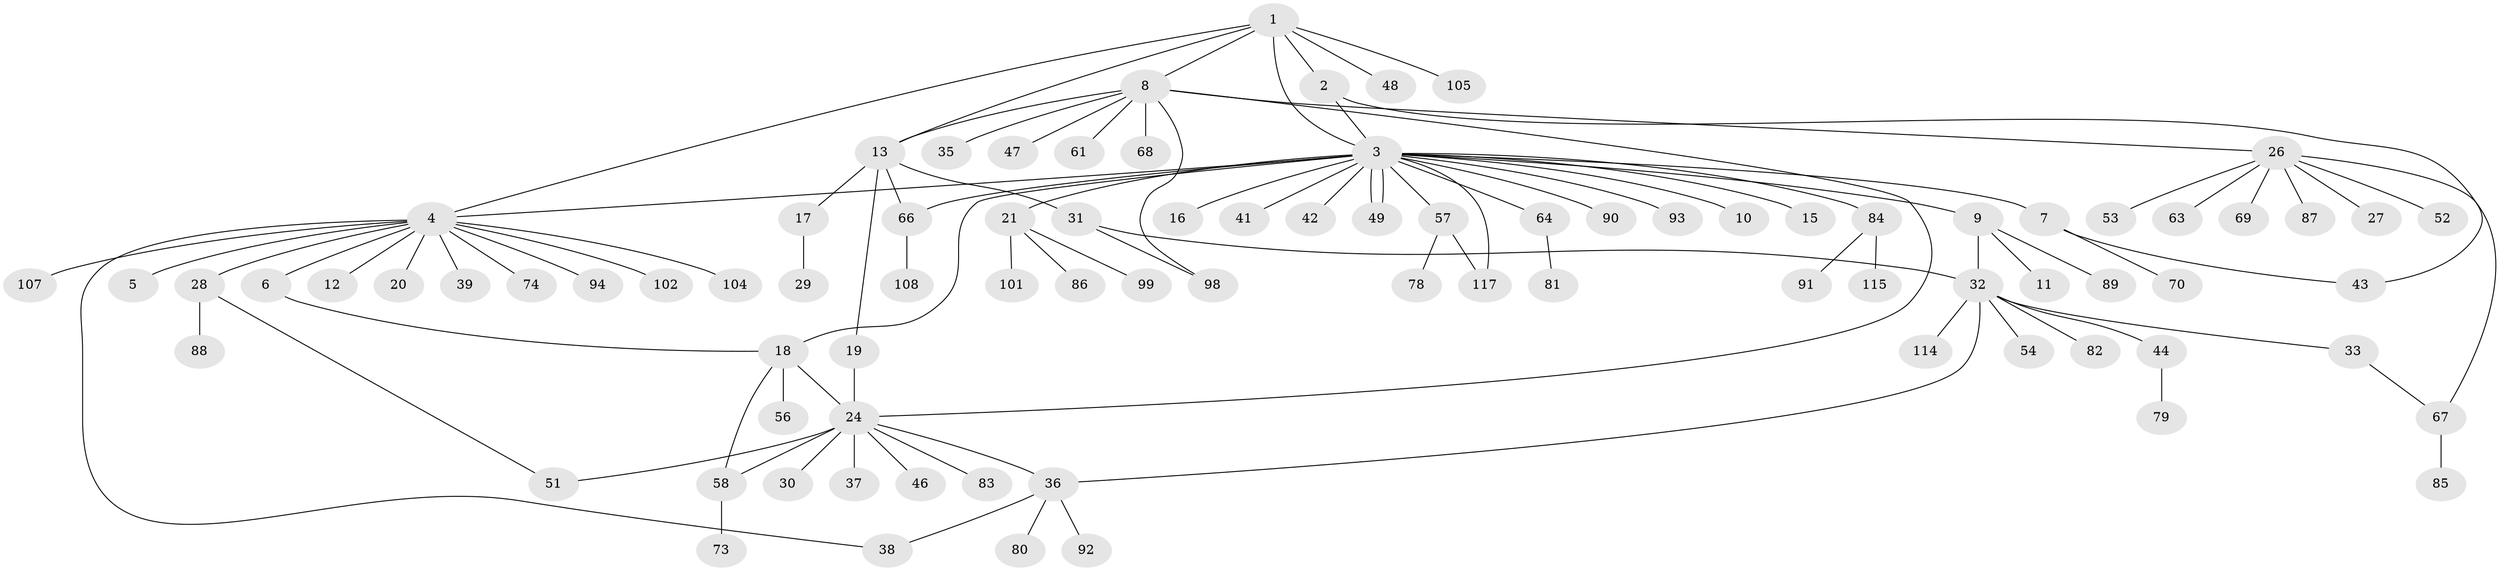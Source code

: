 // Generated by graph-tools (version 1.1) at 2025/23/03/03/25 07:23:55]
// undirected, 87 vertices, 103 edges
graph export_dot {
graph [start="1"]
  node [color=gray90,style=filled];
  1 [super="+59"];
  2;
  3 [super="+14"];
  4 [super="+71"];
  5;
  6;
  7 [super="+109"];
  8 [super="+34"];
  9 [super="+106"];
  10;
  11;
  12;
  13 [super="+62"];
  15;
  16 [super="+23"];
  17 [super="+111"];
  18 [super="+100"];
  19;
  20 [super="+113"];
  21 [super="+22"];
  24 [super="+25"];
  26 [super="+40"];
  27;
  28 [super="+50"];
  29 [super="+55"];
  30;
  31 [super="+95"];
  32 [super="+45"];
  33;
  35 [super="+112"];
  36 [super="+77"];
  37;
  38 [super="+72"];
  39;
  41;
  42 [super="+116"];
  43 [super="+76"];
  44;
  46;
  47;
  48 [super="+65"];
  49 [super="+60"];
  51;
  52 [super="+96"];
  53 [super="+75"];
  54;
  56;
  57;
  58 [super="+103"];
  61;
  63;
  64;
  66;
  67 [super="+110"];
  68;
  69;
  70 [super="+97"];
  73;
  74;
  78;
  79;
  80;
  81;
  82;
  83;
  84;
  85;
  86;
  87;
  88;
  89;
  90;
  91;
  92;
  93;
  94;
  98;
  99;
  101;
  102;
  104;
  105;
  107;
  108;
  114;
  115;
  117;
  1 -- 2;
  1 -- 3;
  1 -- 4;
  1 -- 8;
  1 -- 48;
  1 -- 105;
  1 -- 13;
  2 -- 3;
  2 -- 43;
  3 -- 4;
  3 -- 7;
  3 -- 9;
  3 -- 10;
  3 -- 15;
  3 -- 18;
  3 -- 21;
  3 -- 41;
  3 -- 42;
  3 -- 49;
  3 -- 49;
  3 -- 57;
  3 -- 64;
  3 -- 66;
  3 -- 84;
  3 -- 90;
  3 -- 93;
  3 -- 117;
  3 -- 16;
  4 -- 5;
  4 -- 6;
  4 -- 12;
  4 -- 20;
  4 -- 28;
  4 -- 38;
  4 -- 39;
  4 -- 94;
  4 -- 102;
  4 -- 104;
  4 -- 107;
  4 -- 74;
  6 -- 18;
  7 -- 70;
  7 -- 43;
  8 -- 13;
  8 -- 26;
  8 -- 35;
  8 -- 47;
  8 -- 61;
  8 -- 68;
  8 -- 98;
  8 -- 24;
  9 -- 11;
  9 -- 32;
  9 -- 89;
  13 -- 17;
  13 -- 19;
  13 -- 31;
  13 -- 66;
  17 -- 29;
  18 -- 24;
  18 -- 56;
  18 -- 58;
  19 -- 24;
  21 -- 101;
  21 -- 99;
  21 -- 86;
  24 -- 36;
  24 -- 83;
  24 -- 37;
  24 -- 46;
  24 -- 51;
  24 -- 58;
  24 -- 30;
  26 -- 27;
  26 -- 52;
  26 -- 53;
  26 -- 63;
  26 -- 67;
  26 -- 69;
  26 -- 87;
  28 -- 51;
  28 -- 88;
  31 -- 32;
  31 -- 98;
  32 -- 33;
  32 -- 36;
  32 -- 44;
  32 -- 54;
  32 -- 82;
  32 -- 114;
  33 -- 67;
  36 -- 80;
  36 -- 92;
  36 -- 38;
  44 -- 79;
  57 -- 78;
  57 -- 117;
  58 -- 73;
  64 -- 81;
  66 -- 108;
  67 -- 85;
  84 -- 91;
  84 -- 115;
}
